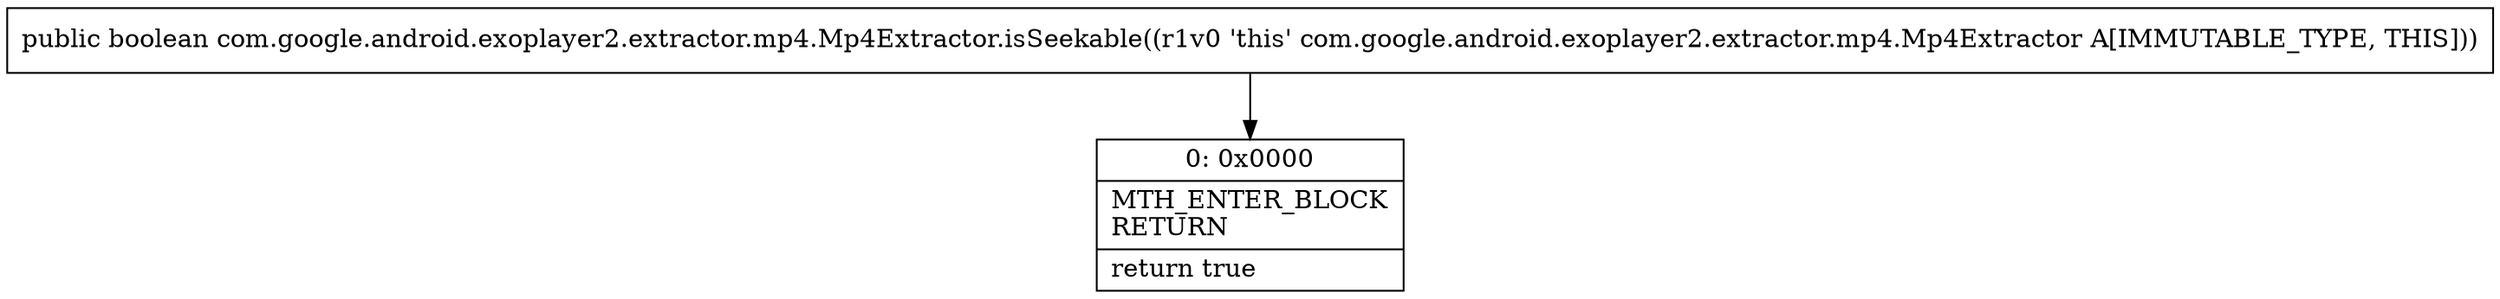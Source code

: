 digraph "CFG forcom.google.android.exoplayer2.extractor.mp4.Mp4Extractor.isSeekable()Z" {
Node_0 [shape=record,label="{0\:\ 0x0000|MTH_ENTER_BLOCK\lRETURN\l|return true\l}"];
MethodNode[shape=record,label="{public boolean com.google.android.exoplayer2.extractor.mp4.Mp4Extractor.isSeekable((r1v0 'this' com.google.android.exoplayer2.extractor.mp4.Mp4Extractor A[IMMUTABLE_TYPE, THIS])) }"];
MethodNode -> Node_0;
}

